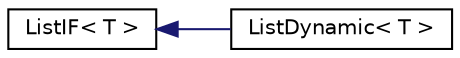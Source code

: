 digraph G
{
  edge [fontname="Helvetica",fontsize="10",labelfontname="Helvetica",labelfontsize="10"];
  node [fontname="Helvetica",fontsize="10",shape=record];
  rankdir="LR";
  Node1 [label="ListIF\< T \>",height=0.2,width=0.4,color="black", fillcolor="white", style="filled",URL="$d5/df7/interfaceListIF_3_01T_01_4.html"];
  Node1 -> Node2 [dir="back",color="midnightblue",fontsize="10",style="solid",fontname="Helvetica"];
  Node2 [label="ListDynamic\< T \>",height=0.2,width=0.4,color="black", fillcolor="white", style="filled",URL="$d0/def/classListDynamic_3_01T_01_4.html"];
}
